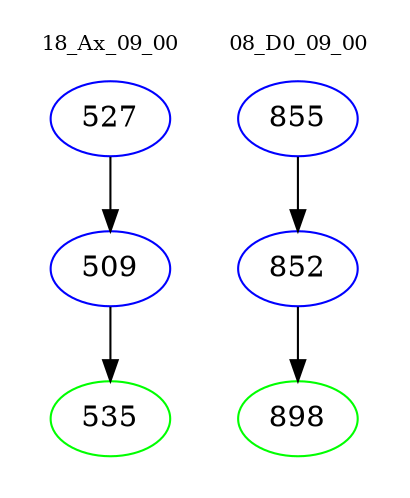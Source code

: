 digraph{
subgraph cluster_0 {
color = white
label = "18_Ax_09_00";
fontsize=10;
T0_527 [label="527", color="blue"]
T0_527 -> T0_509 [color="black"]
T0_509 [label="509", color="blue"]
T0_509 -> T0_535 [color="black"]
T0_535 [label="535", color="green"]
}
subgraph cluster_1 {
color = white
label = "08_D0_09_00";
fontsize=10;
T1_855 [label="855", color="blue"]
T1_855 -> T1_852 [color="black"]
T1_852 [label="852", color="blue"]
T1_852 -> T1_898 [color="black"]
T1_898 [label="898", color="green"]
}
}
